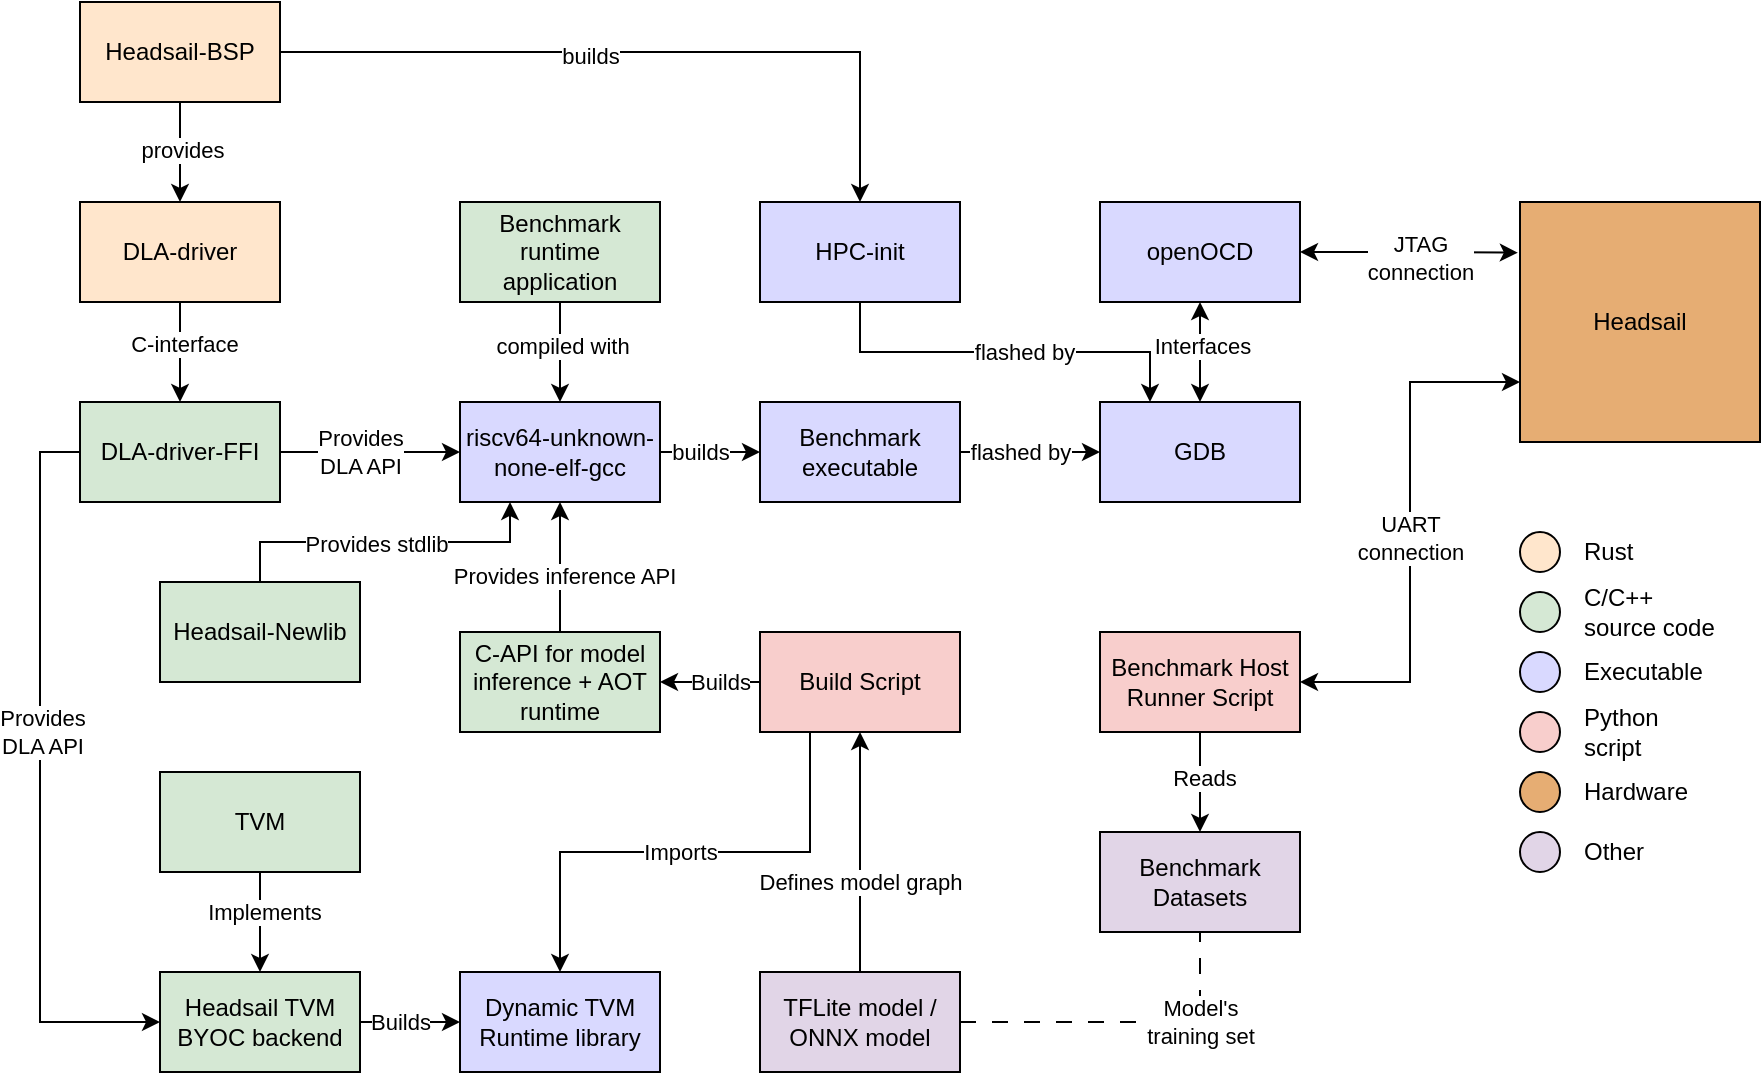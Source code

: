 <mxfile version="24.8.4">
  <diagram name="Page-1" id="N4_iqDFgwWi0Bze136Xa">
    <mxGraphModel dx="1997" dy="744" grid="1" gridSize="10" guides="1" tooltips="1" connect="1" arrows="1" fold="1" page="1" pageScale="1" pageWidth="827" pageHeight="1169" math="0" shadow="0">
      <root>
        <mxCell id="0" />
        <mxCell id="1" parent="0" />
        <mxCell id="rBBJiRSD55_WXu8vEXPU-28" style="edgeStyle=orthogonalEdgeStyle;rounded=0;orthogonalLoop=1;jettySize=auto;html=1;exitX=0.5;exitY=1;exitDx=0;exitDy=0;entryX=0.5;entryY=0;entryDx=0;entryDy=0;" edge="1" parent="1" source="rBBJiRSD55_WXu8vEXPU-1" target="rBBJiRSD55_WXu8vEXPU-17">
          <mxGeometry relative="1" as="geometry" />
        </mxCell>
        <mxCell id="rBBJiRSD55_WXu8vEXPU-62" value="provides" style="edgeLabel;html=1;align=center;verticalAlign=middle;resizable=0;points=[];" vertex="1" connectable="0" parent="rBBJiRSD55_WXu8vEXPU-28">
          <mxGeometry x="-0.05" y="1" relative="1" as="geometry">
            <mxPoint as="offset" />
          </mxGeometry>
        </mxCell>
        <mxCell id="rBBJiRSD55_WXu8vEXPU-33" style="edgeStyle=orthogonalEdgeStyle;rounded=0;orthogonalLoop=1;jettySize=auto;html=1;exitX=1;exitY=0.5;exitDx=0;exitDy=0;entryX=0.5;entryY=0;entryDx=0;entryDy=0;" edge="1" parent="1" source="rBBJiRSD55_WXu8vEXPU-1" target="rBBJiRSD55_WXu8vEXPU-31">
          <mxGeometry relative="1" as="geometry" />
        </mxCell>
        <mxCell id="rBBJiRSD55_WXu8vEXPU-61" value="builds" style="edgeLabel;html=1;align=center;verticalAlign=middle;resizable=0;points=[];" vertex="1" connectable="0" parent="rBBJiRSD55_WXu8vEXPU-33">
          <mxGeometry x="-0.151" y="-2" relative="1" as="geometry">
            <mxPoint as="offset" />
          </mxGeometry>
        </mxCell>
        <mxCell id="rBBJiRSD55_WXu8vEXPU-1" value="Headsail-BSP" style="rounded=0;whiteSpace=wrap;html=1;fillColor=#ffe6cc;strokeColor=default;" vertex="1" parent="1">
          <mxGeometry x="-40" y="180" width="100" height="50" as="geometry" />
        </mxCell>
        <mxCell id="rBBJiRSD55_WXu8vEXPU-2" value="" style="ellipse;whiteSpace=wrap;html=1;aspect=fixed;fillColor=#ffe6cc;strokeColor=#000000;" vertex="1" parent="1">
          <mxGeometry x="680" y="445" width="20" height="20" as="geometry" />
        </mxCell>
        <mxCell id="rBBJiRSD55_WXu8vEXPU-3" value="Rust" style="text;html=1;align=left;verticalAlign=middle;whiteSpace=wrap;rounded=0;" vertex="1" parent="1">
          <mxGeometry x="710" y="440" width="60" height="30" as="geometry" />
        </mxCell>
        <mxCell id="rBBJiRSD55_WXu8vEXPU-5" value="" style="ellipse;whiteSpace=wrap;html=1;aspect=fixed;fillColor=#d5e8d4;strokeColor=#000000;" vertex="1" parent="1">
          <mxGeometry x="680" y="475" width="20" height="20" as="geometry" />
        </mxCell>
        <mxCell id="rBBJiRSD55_WXu8vEXPU-6" value="C/C++ source code" style="text;html=1;align=left;verticalAlign=middle;whiteSpace=wrap;rounded=0;" vertex="1" parent="1">
          <mxGeometry x="710" y="470" width="70" height="30" as="geometry" />
        </mxCell>
        <mxCell id="rBBJiRSD55_WXu8vEXPU-7" value="" style="ellipse;whiteSpace=wrap;html=1;aspect=fixed;fillColor=#D9D9FF;strokeColor=#000000;" vertex="1" parent="1">
          <mxGeometry x="680" y="505" width="20" height="20" as="geometry" />
        </mxCell>
        <mxCell id="rBBJiRSD55_WXu8vEXPU-8" value="Executable" style="text;html=1;align=left;verticalAlign=middle;whiteSpace=wrap;rounded=0;" vertex="1" parent="1">
          <mxGeometry x="710" y="500" width="60" height="30" as="geometry" />
        </mxCell>
        <mxCell id="rBBJiRSD55_WXu8vEXPU-9" value="" style="ellipse;whiteSpace=wrap;html=1;aspect=fixed;fillColor=#E6AD73;strokeColor=#000000;fontColor=#333333;" vertex="1" parent="1">
          <mxGeometry x="680" y="565" width="20" height="20" as="geometry" />
        </mxCell>
        <mxCell id="rBBJiRSD55_WXu8vEXPU-10" value="Hardware" style="text;html=1;align=left;verticalAlign=middle;whiteSpace=wrap;rounded=0;" vertex="1" parent="1">
          <mxGeometry x="710" y="560" width="60" height="30" as="geometry" />
        </mxCell>
        <mxCell id="rBBJiRSD55_WXu8vEXPU-37" style="edgeStyle=orthogonalEdgeStyle;rounded=0;orthogonalLoop=1;jettySize=auto;html=1;exitX=0.5;exitY=1;exitDx=0;exitDy=0;entryX=0.5;entryY=0;entryDx=0;entryDy=0;" edge="1" parent="1" source="rBBJiRSD55_WXu8vEXPU-12" target="rBBJiRSD55_WXu8vEXPU-36">
          <mxGeometry relative="1" as="geometry" />
        </mxCell>
        <mxCell id="rBBJiRSD55_WXu8vEXPU-73" value="&lt;div&gt;Implements&lt;/div&gt;" style="edgeLabel;html=1;align=center;verticalAlign=middle;resizable=0;points=[];" vertex="1" connectable="0" parent="rBBJiRSD55_WXu8vEXPU-37">
          <mxGeometry x="-0.212" y="2" relative="1" as="geometry">
            <mxPoint as="offset" />
          </mxGeometry>
        </mxCell>
        <mxCell id="rBBJiRSD55_WXu8vEXPU-12" value="TVM" style="rounded=0;whiteSpace=wrap;html=1;fillColor=#d5e8d4;strokeColor=default;" vertex="1" parent="1">
          <mxGeometry y="565" width="100" height="50" as="geometry" />
        </mxCell>
        <mxCell id="rBBJiRSD55_WXu8vEXPU-25" style="edgeStyle=orthogonalEdgeStyle;rounded=0;orthogonalLoop=1;jettySize=auto;html=1;exitX=1;exitY=0.5;exitDx=0;exitDy=0;entryX=0;entryY=0.5;entryDx=0;entryDy=0;" edge="1" parent="1" source="rBBJiRSD55_WXu8vEXPU-13" target="rBBJiRSD55_WXu8vEXPU-21">
          <mxGeometry relative="1" as="geometry" />
        </mxCell>
        <mxCell id="rBBJiRSD55_WXu8vEXPU-58" value="builds" style="edgeLabel;html=1;align=center;verticalAlign=middle;resizable=0;points=[];" vertex="1" connectable="0" parent="rBBJiRSD55_WXu8vEXPU-25">
          <mxGeometry x="-0.271" relative="1" as="geometry">
            <mxPoint x="2" as="offset" />
          </mxGeometry>
        </mxCell>
        <mxCell id="rBBJiRSD55_WXu8vEXPU-13" value="riscv64-unknown-none-elf-gcc" style="rounded=0;whiteSpace=wrap;html=1;fillColor=#D9D9FF;strokeColor=default;" vertex="1" parent="1">
          <mxGeometry x="150" y="380" width="100" height="50" as="geometry" />
        </mxCell>
        <mxCell id="rBBJiRSD55_WXu8vEXPU-50" style="edgeStyle=orthogonalEdgeStyle;rounded=0;orthogonalLoop=1;jettySize=auto;html=1;exitX=0.5;exitY=0;exitDx=0;exitDy=0;entryX=0.25;entryY=1;entryDx=0;entryDy=0;" edge="1" parent="1" source="rBBJiRSD55_WXu8vEXPU-14" target="rBBJiRSD55_WXu8vEXPU-13">
          <mxGeometry relative="1" as="geometry" />
        </mxCell>
        <mxCell id="rBBJiRSD55_WXu8vEXPU-56" value="Provides stdlib" style="edgeLabel;html=1;align=center;verticalAlign=middle;resizable=0;points=[];" vertex="1" connectable="0" parent="rBBJiRSD55_WXu8vEXPU-50">
          <mxGeometry x="-0.063" y="-1" relative="1" as="geometry">
            <mxPoint as="offset" />
          </mxGeometry>
        </mxCell>
        <mxCell id="rBBJiRSD55_WXu8vEXPU-14" value="Headsail-Newlib" style="rounded=0;whiteSpace=wrap;html=1;fillColor=#d5e8d4;strokeColor=default;" vertex="1" parent="1">
          <mxGeometry y="470" width="100" height="50" as="geometry" />
        </mxCell>
        <mxCell id="rBBJiRSD55_WXu8vEXPU-15" value="openOCD" style="rounded=0;whiteSpace=wrap;html=1;fillColor=#D9D9FF;strokeColor=default;" vertex="1" parent="1">
          <mxGeometry x="470" y="280" width="100" height="50" as="geometry" />
        </mxCell>
        <mxCell id="rBBJiRSD55_WXu8vEXPU-22" style="edgeStyle=orthogonalEdgeStyle;rounded=0;orthogonalLoop=1;jettySize=auto;html=1;exitX=0.5;exitY=0;exitDx=0;exitDy=0;entryX=0.5;entryY=1;entryDx=0;entryDy=0;startArrow=classic;startFill=1;" edge="1" parent="1" source="rBBJiRSD55_WXu8vEXPU-16" target="rBBJiRSD55_WXu8vEXPU-15">
          <mxGeometry relative="1" as="geometry" />
        </mxCell>
        <mxCell id="rBBJiRSD55_WXu8vEXPU-67" value="Interfaces" style="edgeLabel;html=1;align=center;verticalAlign=middle;resizable=0;points=[];" vertex="1" connectable="0" parent="rBBJiRSD55_WXu8vEXPU-22">
          <mxGeometry x="0.121" y="-1" relative="1" as="geometry">
            <mxPoint as="offset" />
          </mxGeometry>
        </mxCell>
        <mxCell id="rBBJiRSD55_WXu8vEXPU-16" value="GDB" style="rounded=0;whiteSpace=wrap;html=1;fillColor=#D9D9FF;strokeColor=default;" vertex="1" parent="1">
          <mxGeometry x="470" y="380" width="100" height="50" as="geometry" />
        </mxCell>
        <mxCell id="rBBJiRSD55_WXu8vEXPU-27" style="edgeStyle=orthogonalEdgeStyle;rounded=0;orthogonalLoop=1;jettySize=auto;html=1;exitX=0.5;exitY=1;exitDx=0;exitDy=0;" edge="1" parent="1" source="rBBJiRSD55_WXu8vEXPU-17" target="rBBJiRSD55_WXu8vEXPU-18">
          <mxGeometry relative="1" as="geometry" />
        </mxCell>
        <mxCell id="rBBJiRSD55_WXu8vEXPU-63" value="C-interface" style="edgeLabel;html=1;align=center;verticalAlign=middle;resizable=0;points=[];" vertex="1" connectable="0" parent="rBBJiRSD55_WXu8vEXPU-27">
          <mxGeometry x="-0.176" y="2" relative="1" as="geometry">
            <mxPoint as="offset" />
          </mxGeometry>
        </mxCell>
        <mxCell id="rBBJiRSD55_WXu8vEXPU-17" value="DLA-driver" style="rounded=0;whiteSpace=wrap;html=1;fillColor=#ffe6cc;strokeColor=default;" vertex="1" parent="1">
          <mxGeometry x="-40" y="280" width="100" height="50" as="geometry" />
        </mxCell>
        <mxCell id="rBBJiRSD55_WXu8vEXPU-26" style="edgeStyle=orthogonalEdgeStyle;rounded=0;orthogonalLoop=1;jettySize=auto;html=1;exitX=1;exitY=0.5;exitDx=0;exitDy=0;entryX=0;entryY=0.5;entryDx=0;entryDy=0;" edge="1" parent="1" source="rBBJiRSD55_WXu8vEXPU-18" target="rBBJiRSD55_WXu8vEXPU-13">
          <mxGeometry relative="1" as="geometry" />
        </mxCell>
        <mxCell id="rBBJiRSD55_WXu8vEXPU-57" value="&lt;div&gt;Provides&lt;/div&gt;&lt;div&gt;DLA API&lt;br&gt;&lt;/div&gt;" style="edgeLabel;html=1;align=center;verticalAlign=middle;resizable=0;points=[];" vertex="1" connectable="0" parent="rBBJiRSD55_WXu8vEXPU-26">
          <mxGeometry x="-0.121" relative="1" as="geometry">
            <mxPoint as="offset" />
          </mxGeometry>
        </mxCell>
        <mxCell id="rBBJiRSD55_WXu8vEXPU-35" style="edgeStyle=orthogonalEdgeStyle;rounded=0;orthogonalLoop=1;jettySize=auto;html=1;exitX=0;exitY=0.5;exitDx=0;exitDy=0;entryX=0;entryY=0.5;entryDx=0;entryDy=0;" edge="1" parent="1" source="rBBJiRSD55_WXu8vEXPU-18" target="rBBJiRSD55_WXu8vEXPU-36">
          <mxGeometry relative="1" as="geometry" />
        </mxCell>
        <mxCell id="rBBJiRSD55_WXu8vEXPU-66" value="&lt;div&gt;Provides&lt;/div&gt;&lt;div&gt;DLA API&lt;br&gt;&lt;/div&gt;" style="edgeLabel;html=1;align=center;verticalAlign=middle;resizable=0;points=[];" vertex="1" connectable="0" parent="rBBJiRSD55_WXu8vEXPU-35">
          <mxGeometry x="-0.323" y="1" relative="1" as="geometry">
            <mxPoint y="36" as="offset" />
          </mxGeometry>
        </mxCell>
        <mxCell id="rBBJiRSD55_WXu8vEXPU-18" value="DLA-driver-FFI" style="rounded=0;whiteSpace=wrap;html=1;fillColor=#d5e8d4;strokeColor=default;" vertex="1" parent="1">
          <mxGeometry x="-40" y="380" width="100" height="50" as="geometry" />
        </mxCell>
        <mxCell id="rBBJiRSD55_WXu8vEXPU-30" style="edgeStyle=orthogonalEdgeStyle;rounded=0;orthogonalLoop=1;jettySize=auto;html=1;exitX=0.5;exitY=1;exitDx=0;exitDy=0;" edge="1" parent="1" source="rBBJiRSD55_WXu8vEXPU-19" target="rBBJiRSD55_WXu8vEXPU-13">
          <mxGeometry relative="1" as="geometry" />
        </mxCell>
        <mxCell id="rBBJiRSD55_WXu8vEXPU-74" value="compiled with" style="edgeLabel;html=1;align=center;verticalAlign=middle;resizable=0;points=[];" vertex="1" connectable="0" parent="rBBJiRSD55_WXu8vEXPU-30">
          <mxGeometry x="-0.119" y="1" relative="1" as="geometry">
            <mxPoint as="offset" />
          </mxGeometry>
        </mxCell>
        <mxCell id="rBBJiRSD55_WXu8vEXPU-19" value="Benchmark runtime application" style="rounded=0;whiteSpace=wrap;html=1;fillColor=#d5e8d4;strokeColor=default;" vertex="1" parent="1">
          <mxGeometry x="150" y="280" width="100" height="50" as="geometry" />
        </mxCell>
        <mxCell id="rBBJiRSD55_WXu8vEXPU-20" value="Headsail" style="rounded=0;whiteSpace=wrap;html=1;fillColor=#E6AD73;strokeColor=default;" vertex="1" parent="1">
          <mxGeometry x="680" y="280" width="120" height="120" as="geometry" />
        </mxCell>
        <mxCell id="rBBJiRSD55_WXu8vEXPU-24" style="edgeStyle=orthogonalEdgeStyle;rounded=0;orthogonalLoop=1;jettySize=auto;html=1;exitX=1;exitY=0.5;exitDx=0;exitDy=0;entryX=0;entryY=0.5;entryDx=0;entryDy=0;" edge="1" parent="1" source="rBBJiRSD55_WXu8vEXPU-21" target="rBBJiRSD55_WXu8vEXPU-16">
          <mxGeometry relative="1" as="geometry" />
        </mxCell>
        <mxCell id="rBBJiRSD55_WXu8vEXPU-59" value="flashed by" style="edgeLabel;html=1;align=center;verticalAlign=middle;resizable=0;points=[];" vertex="1" connectable="0" parent="rBBJiRSD55_WXu8vEXPU-24">
          <mxGeometry x="-0.07" relative="1" as="geometry">
            <mxPoint x="-3" as="offset" />
          </mxGeometry>
        </mxCell>
        <mxCell id="rBBJiRSD55_WXu8vEXPU-21" value="Benchmark executable" style="rounded=0;whiteSpace=wrap;html=1;fillColor=#D9D9FF;strokeColor=default;" vertex="1" parent="1">
          <mxGeometry x="300" y="380" width="100" height="50" as="geometry" />
        </mxCell>
        <mxCell id="rBBJiRSD55_WXu8vEXPU-23" style="edgeStyle=orthogonalEdgeStyle;rounded=0;orthogonalLoop=1;jettySize=auto;html=1;exitX=1;exitY=0.5;exitDx=0;exitDy=0;entryX=-0.009;entryY=0.211;entryDx=0;entryDy=0;entryPerimeter=0;startArrow=classic;startFill=1;" edge="1" parent="1" source="rBBJiRSD55_WXu8vEXPU-15" target="rBBJiRSD55_WXu8vEXPU-20">
          <mxGeometry relative="1" as="geometry" />
        </mxCell>
        <mxCell id="rBBJiRSD55_WXu8vEXPU-68" value="&lt;div&gt;JTAG&lt;/div&gt;&lt;div&gt;connection&lt;br&gt;&lt;/div&gt;" style="edgeLabel;html=1;align=center;verticalAlign=middle;resizable=0;points=[];" vertex="1" connectable="0" parent="rBBJiRSD55_WXu8vEXPU-23">
          <mxGeometry x="0.102" y="-2" relative="1" as="geometry">
            <mxPoint as="offset" />
          </mxGeometry>
        </mxCell>
        <mxCell id="rBBJiRSD55_WXu8vEXPU-32" style="edgeStyle=orthogonalEdgeStyle;rounded=0;orthogonalLoop=1;jettySize=auto;html=1;exitX=0.5;exitY=1;exitDx=0;exitDy=0;entryX=0.25;entryY=0;entryDx=0;entryDy=0;" edge="1" parent="1" source="rBBJiRSD55_WXu8vEXPU-31" target="rBBJiRSD55_WXu8vEXPU-16">
          <mxGeometry relative="1" as="geometry" />
        </mxCell>
        <mxCell id="rBBJiRSD55_WXu8vEXPU-60" value="flashed by" style="edgeLabel;html=1;align=center;verticalAlign=middle;resizable=0;points=[];" vertex="1" connectable="0" parent="rBBJiRSD55_WXu8vEXPU-32">
          <mxGeometry x="0.098" relative="1" as="geometry">
            <mxPoint as="offset" />
          </mxGeometry>
        </mxCell>
        <mxCell id="rBBJiRSD55_WXu8vEXPU-31" value="HPC-init" style="rounded=0;whiteSpace=wrap;html=1;fillColor=#D9D9FF;strokeColor=default;" vertex="1" parent="1">
          <mxGeometry x="300" y="280" width="100" height="50" as="geometry" />
        </mxCell>
        <mxCell id="rBBJiRSD55_WXu8vEXPU-34" value="Dynamic TVM Runtime library" style="rounded=0;whiteSpace=wrap;html=1;fillColor=#D9D9FF;strokeColor=default;" vertex="1" parent="1">
          <mxGeometry x="150" y="665" width="100" height="50" as="geometry" />
        </mxCell>
        <mxCell id="rBBJiRSD55_WXu8vEXPU-38" style="edgeStyle=orthogonalEdgeStyle;rounded=0;orthogonalLoop=1;jettySize=auto;html=1;exitX=1;exitY=0.5;exitDx=0;exitDy=0;entryX=0;entryY=0.5;entryDx=0;entryDy=0;" edge="1" parent="1" source="rBBJiRSD55_WXu8vEXPU-36" target="rBBJiRSD55_WXu8vEXPU-34">
          <mxGeometry relative="1" as="geometry" />
        </mxCell>
        <mxCell id="rBBJiRSD55_WXu8vEXPU-55" value="Builds" style="edgeLabel;html=1;align=center;verticalAlign=middle;resizable=0;points=[];" vertex="1" connectable="0" parent="rBBJiRSD55_WXu8vEXPU-38">
          <mxGeometry x="-0.032" relative="1" as="geometry">
            <mxPoint x="-4" as="offset" />
          </mxGeometry>
        </mxCell>
        <mxCell id="rBBJiRSD55_WXu8vEXPU-36" value="Headsail TVM BYOC backend" style="rounded=0;whiteSpace=wrap;html=1;fillColor=#d5e8d4;strokeColor=default;" vertex="1" parent="1">
          <mxGeometry y="665" width="100" height="50" as="geometry" />
        </mxCell>
        <mxCell id="rBBJiRSD55_WXu8vEXPU-40" value="" style="ellipse;whiteSpace=wrap;html=1;aspect=fixed;fillColor=#f8cecc;strokeColor=default;" vertex="1" parent="1">
          <mxGeometry x="680" y="535" width="20" height="20" as="geometry" />
        </mxCell>
        <mxCell id="rBBJiRSD55_WXu8vEXPU-41" value="Python script" style="text;html=1;align=left;verticalAlign=middle;whiteSpace=wrap;rounded=0;" vertex="1" parent="1">
          <mxGeometry x="710" y="530" width="60" height="30" as="geometry" />
        </mxCell>
        <mxCell id="rBBJiRSD55_WXu8vEXPU-47" style="edgeStyle=orthogonalEdgeStyle;rounded=0;orthogonalLoop=1;jettySize=auto;html=1;entryX=1;entryY=0.5;entryDx=0;entryDy=0;exitX=0;exitY=0.5;exitDx=0;exitDy=0;" edge="1" parent="1" source="rBBJiRSD55_WXu8vEXPU-42" target="rBBJiRSD55_WXu8vEXPU-45">
          <mxGeometry relative="1" as="geometry">
            <mxPoint x="390" y="480" as="sourcePoint" />
          </mxGeometry>
        </mxCell>
        <mxCell id="rBBJiRSD55_WXu8vEXPU-52" value="Builds" style="edgeLabel;html=1;align=center;verticalAlign=middle;resizable=0;points=[];" vertex="1" connectable="0" parent="rBBJiRSD55_WXu8vEXPU-47">
          <mxGeometry x="-0.287" y="1" relative="1" as="geometry">
            <mxPoint x="-2" y="-1" as="offset" />
          </mxGeometry>
        </mxCell>
        <mxCell id="rBBJiRSD55_WXu8vEXPU-48" style="edgeStyle=orthogonalEdgeStyle;rounded=0;orthogonalLoop=1;jettySize=auto;html=1;exitX=0.25;exitY=1;exitDx=0;exitDy=0;" edge="1" parent="1" source="rBBJiRSD55_WXu8vEXPU-42" target="rBBJiRSD55_WXu8vEXPU-34">
          <mxGeometry relative="1" as="geometry">
            <mxPoint x="290" y="600" as="sourcePoint" />
          </mxGeometry>
        </mxCell>
        <mxCell id="rBBJiRSD55_WXu8vEXPU-53" value="Imports" style="edgeLabel;html=1;align=center;verticalAlign=middle;resizable=0;points=[];" vertex="1" connectable="0" parent="rBBJiRSD55_WXu8vEXPU-48">
          <mxGeometry x="-0.096" relative="1" as="geometry">
            <mxPoint x="-15" as="offset" />
          </mxGeometry>
        </mxCell>
        <mxCell id="rBBJiRSD55_WXu8vEXPU-42" value="Build Script" style="rounded=0;whiteSpace=wrap;html=1;fillColor=#f8cecc;strokeColor=default;" vertex="1" parent="1">
          <mxGeometry x="300" y="495" width="100" height="50" as="geometry" />
        </mxCell>
        <mxCell id="rBBJiRSD55_WXu8vEXPU-44" style="edgeStyle=orthogonalEdgeStyle;rounded=0;orthogonalLoop=1;jettySize=auto;html=1;exitX=1;exitY=0.5;exitDx=0;exitDy=0;entryX=0;entryY=0.75;entryDx=0;entryDy=0;startArrow=classic;startFill=1;" edge="1" parent="1" source="rBBJiRSD55_WXu8vEXPU-43" target="rBBJiRSD55_WXu8vEXPU-20">
          <mxGeometry relative="1" as="geometry" />
        </mxCell>
        <mxCell id="rBBJiRSD55_WXu8vEXPU-71" value="&lt;div&gt;UART&lt;/div&gt;&lt;div&gt;connection&lt;br&gt;&lt;/div&gt;" style="edgeLabel;html=1;align=center;verticalAlign=middle;resizable=0;points=[];" vertex="1" connectable="0" parent="rBBJiRSD55_WXu8vEXPU-44">
          <mxGeometry x="-0.024" relative="1" as="geometry">
            <mxPoint as="offset" />
          </mxGeometry>
        </mxCell>
        <mxCell id="rBBJiRSD55_WXu8vEXPU-82" style="edgeStyle=orthogonalEdgeStyle;rounded=0;orthogonalLoop=1;jettySize=auto;html=1;exitX=0.5;exitY=1;exitDx=0;exitDy=0;entryX=0.5;entryY=0;entryDx=0;entryDy=0;" edge="1" parent="1" source="rBBJiRSD55_WXu8vEXPU-43" target="rBBJiRSD55_WXu8vEXPU-80">
          <mxGeometry relative="1" as="geometry" />
        </mxCell>
        <mxCell id="rBBJiRSD55_WXu8vEXPU-83" value="Reads" style="edgeLabel;html=1;align=center;verticalAlign=middle;resizable=0;points=[];" vertex="1" connectable="0" parent="rBBJiRSD55_WXu8vEXPU-82">
          <mxGeometry x="-0.108" y="2" relative="1" as="geometry">
            <mxPoint as="offset" />
          </mxGeometry>
        </mxCell>
        <mxCell id="rBBJiRSD55_WXu8vEXPU-43" value="Benchmark Host Runner Script" style="rounded=0;whiteSpace=wrap;html=1;fillColor=#f8cecc;strokeColor=default;" vertex="1" parent="1">
          <mxGeometry x="470" y="495" width="100" height="50" as="geometry" />
        </mxCell>
        <mxCell id="rBBJiRSD55_WXu8vEXPU-46" style="edgeStyle=orthogonalEdgeStyle;rounded=0;orthogonalLoop=1;jettySize=auto;html=1;exitX=0.5;exitY=0;exitDx=0;exitDy=0;entryX=0.5;entryY=1;entryDx=0;entryDy=0;" edge="1" parent="1" source="rBBJiRSD55_WXu8vEXPU-45" target="rBBJiRSD55_WXu8vEXPU-13">
          <mxGeometry relative="1" as="geometry" />
        </mxCell>
        <mxCell id="rBBJiRSD55_WXu8vEXPU-65" value="Provides inference API" style="edgeLabel;html=1;align=center;verticalAlign=middle;resizable=0;points=[];" vertex="1" connectable="0" parent="rBBJiRSD55_WXu8vEXPU-46">
          <mxGeometry x="-0.135" y="-2" relative="1" as="geometry">
            <mxPoint as="offset" />
          </mxGeometry>
        </mxCell>
        <mxCell id="rBBJiRSD55_WXu8vEXPU-45" value="C-API for model inference + AOT runtime" style="rounded=0;whiteSpace=wrap;html=1;fillColor=#d5e8d4;strokeColor=default;" vertex="1" parent="1">
          <mxGeometry x="150" y="495" width="100" height="50" as="geometry" />
        </mxCell>
        <mxCell id="rBBJiRSD55_WXu8vEXPU-78" style="edgeStyle=orthogonalEdgeStyle;rounded=0;orthogonalLoop=1;jettySize=auto;html=1;exitX=0.5;exitY=0;exitDx=0;exitDy=0;entryX=0.5;entryY=1;entryDx=0;entryDy=0;" edge="1" parent="1" source="rBBJiRSD55_WXu8vEXPU-75" target="rBBJiRSD55_WXu8vEXPU-42">
          <mxGeometry relative="1" as="geometry" />
        </mxCell>
        <mxCell id="rBBJiRSD55_WXu8vEXPU-79" value="Defines model graph" style="edgeLabel;html=1;align=center;verticalAlign=middle;resizable=0;points=[];" vertex="1" connectable="0" parent="rBBJiRSD55_WXu8vEXPU-78">
          <mxGeometry x="-0.25" relative="1" as="geometry">
            <mxPoint as="offset" />
          </mxGeometry>
        </mxCell>
        <mxCell id="rBBJiRSD55_WXu8vEXPU-85" style="edgeStyle=orthogonalEdgeStyle;rounded=0;orthogonalLoop=1;jettySize=auto;html=1;exitX=1;exitY=0.5;exitDx=0;exitDy=0;entryX=0.5;entryY=1;entryDx=0;entryDy=0;dashed=1;dashPattern=8 8;endArrow=none;endFill=0;" edge="1" parent="1" source="rBBJiRSD55_WXu8vEXPU-75" target="rBBJiRSD55_WXu8vEXPU-80">
          <mxGeometry relative="1" as="geometry" />
        </mxCell>
        <mxCell id="rBBJiRSD55_WXu8vEXPU-86" value="&lt;div&gt;Model&#39;s &lt;br&gt;&lt;/div&gt;&lt;div&gt;training set&lt;/div&gt;" style="edgeLabel;html=1;align=center;verticalAlign=middle;resizable=0;points=[];" vertex="1" connectable="0" parent="rBBJiRSD55_WXu8vEXPU-85">
          <mxGeometry x="0.489" y="-2" relative="1" as="geometry">
            <mxPoint x="-2" y="3" as="offset" />
          </mxGeometry>
        </mxCell>
        <mxCell id="rBBJiRSD55_WXu8vEXPU-75" value="TFLite model / ONNX model" style="rounded=0;whiteSpace=wrap;html=1;fillColor=#e1d5e7;strokeColor=default;" vertex="1" parent="1">
          <mxGeometry x="300" y="665" width="100" height="50" as="geometry" />
        </mxCell>
        <mxCell id="rBBJiRSD55_WXu8vEXPU-76" value="" style="ellipse;whiteSpace=wrap;html=1;aspect=fixed;fillColor=#e1d5e7;strokeColor=default;" vertex="1" parent="1">
          <mxGeometry x="680" y="595" width="20" height="20" as="geometry" />
        </mxCell>
        <mxCell id="rBBJiRSD55_WXu8vEXPU-77" value="Other" style="text;html=1;align=left;verticalAlign=middle;whiteSpace=wrap;rounded=0;" vertex="1" parent="1">
          <mxGeometry x="710" y="590" width="60" height="30" as="geometry" />
        </mxCell>
        <mxCell id="rBBJiRSD55_WXu8vEXPU-80" value="&lt;div&gt;Benchmark&lt;/div&gt;&lt;div&gt;Datasets&lt;br&gt;&lt;/div&gt;" style="rounded=0;whiteSpace=wrap;html=1;fillColor=#e1d5e7;strokeColor=default;" vertex="1" parent="1">
          <mxGeometry x="470" y="595" width="100" height="50" as="geometry" />
        </mxCell>
      </root>
    </mxGraphModel>
  </diagram>
</mxfile>
